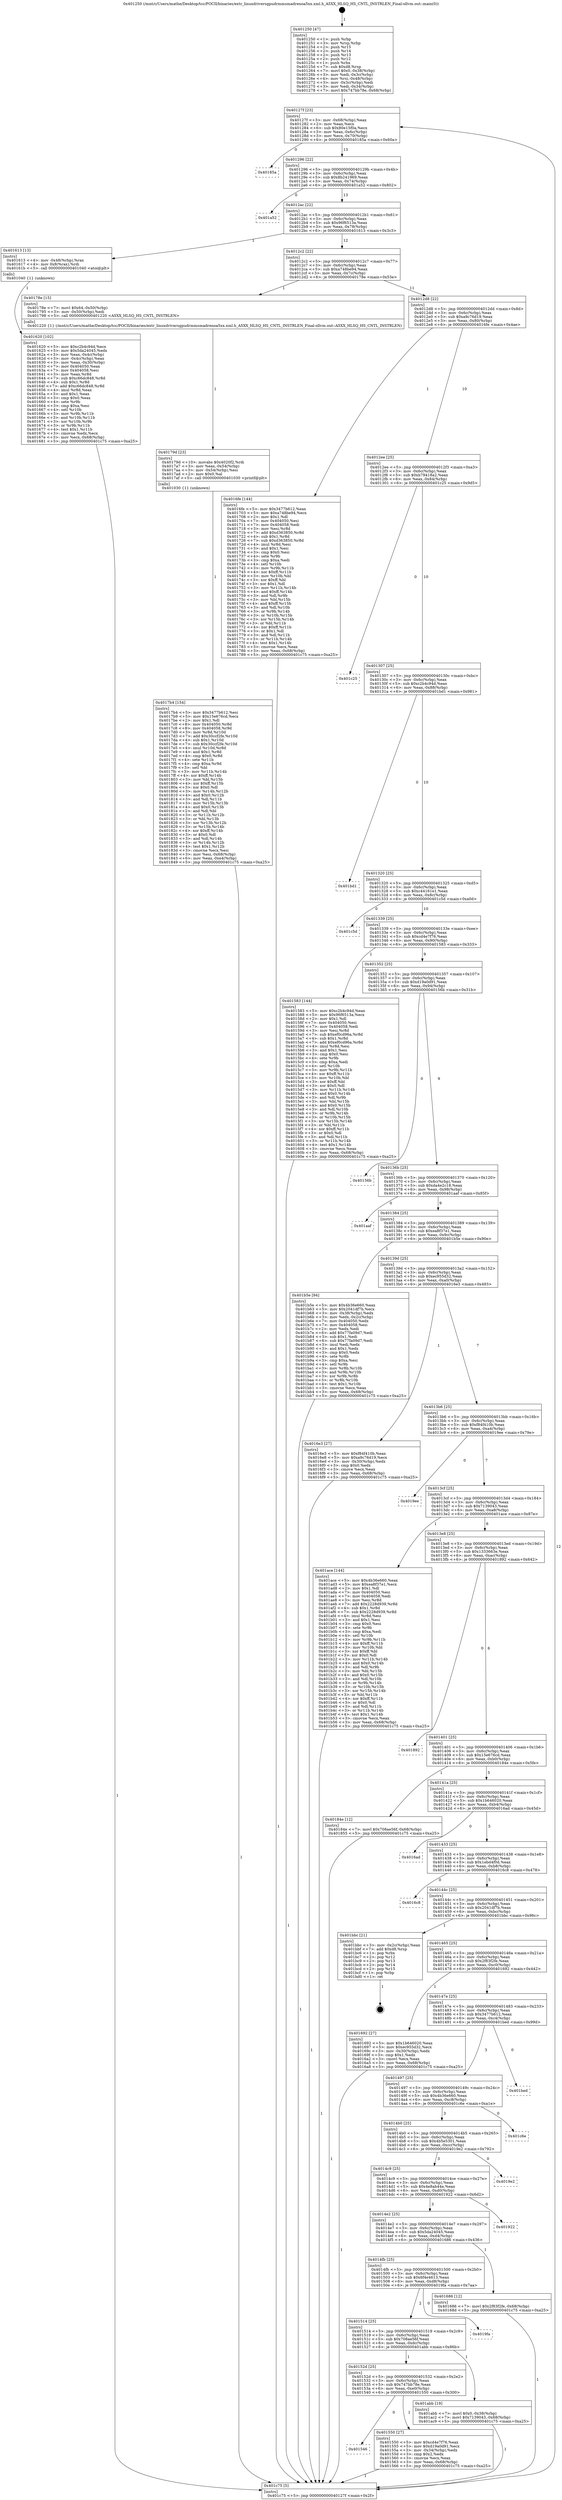 digraph "0x401250" {
  label = "0x401250 (/mnt/c/Users/mathe/Desktop/tcc/POCII/binaries/extr_linuxdriversgpudrmmsmadrenoa5xx.xml.h_A5XX_HLSQ_HS_CNTL_INSTRLEN_Final-ollvm.out::main(0))"
  labelloc = "t"
  node[shape=record]

  Entry [label="",width=0.3,height=0.3,shape=circle,fillcolor=black,style=filled]
  "0x40127f" [label="{
     0x40127f [23]\l
     | [instrs]\l
     &nbsp;&nbsp;0x40127f \<+3\>: mov -0x68(%rbp),%eax\l
     &nbsp;&nbsp;0x401282 \<+2\>: mov %eax,%ecx\l
     &nbsp;&nbsp;0x401284 \<+6\>: sub $0x80e15f0a,%ecx\l
     &nbsp;&nbsp;0x40128a \<+3\>: mov %eax,-0x6c(%rbp)\l
     &nbsp;&nbsp;0x40128d \<+3\>: mov %ecx,-0x70(%rbp)\l
     &nbsp;&nbsp;0x401290 \<+6\>: je 000000000040185a \<main+0x60a\>\l
  }"]
  "0x40185a" [label="{
     0x40185a\l
  }", style=dashed]
  "0x401296" [label="{
     0x401296 [22]\l
     | [instrs]\l
     &nbsp;&nbsp;0x401296 \<+5\>: jmp 000000000040129b \<main+0x4b\>\l
     &nbsp;&nbsp;0x40129b \<+3\>: mov -0x6c(%rbp),%eax\l
     &nbsp;&nbsp;0x40129e \<+5\>: sub $0x8b241969,%eax\l
     &nbsp;&nbsp;0x4012a3 \<+3\>: mov %eax,-0x74(%rbp)\l
     &nbsp;&nbsp;0x4012a6 \<+6\>: je 0000000000401a52 \<main+0x802\>\l
  }"]
  Exit [label="",width=0.3,height=0.3,shape=circle,fillcolor=black,style=filled,peripheries=2]
  "0x401a52" [label="{
     0x401a52\l
  }", style=dashed]
  "0x4012ac" [label="{
     0x4012ac [22]\l
     | [instrs]\l
     &nbsp;&nbsp;0x4012ac \<+5\>: jmp 00000000004012b1 \<main+0x61\>\l
     &nbsp;&nbsp;0x4012b1 \<+3\>: mov -0x6c(%rbp),%eax\l
     &nbsp;&nbsp;0x4012b4 \<+5\>: sub $0x96f6513a,%eax\l
     &nbsp;&nbsp;0x4012b9 \<+3\>: mov %eax,-0x78(%rbp)\l
     &nbsp;&nbsp;0x4012bc \<+6\>: je 0000000000401613 \<main+0x3c3\>\l
  }"]
  "0x4017b4" [label="{
     0x4017b4 [154]\l
     | [instrs]\l
     &nbsp;&nbsp;0x4017b4 \<+5\>: mov $0x3477b612,%esi\l
     &nbsp;&nbsp;0x4017b9 \<+5\>: mov $0x15e676cd,%ecx\l
     &nbsp;&nbsp;0x4017be \<+2\>: mov $0x1,%dl\l
     &nbsp;&nbsp;0x4017c0 \<+8\>: mov 0x404050,%r8d\l
     &nbsp;&nbsp;0x4017c8 \<+8\>: mov 0x404058,%r9d\l
     &nbsp;&nbsp;0x4017d0 \<+3\>: mov %r8d,%r10d\l
     &nbsp;&nbsp;0x4017d3 \<+7\>: add $0x30ccf2fe,%r10d\l
     &nbsp;&nbsp;0x4017da \<+4\>: sub $0x1,%r10d\l
     &nbsp;&nbsp;0x4017de \<+7\>: sub $0x30ccf2fe,%r10d\l
     &nbsp;&nbsp;0x4017e5 \<+4\>: imul %r10d,%r8d\l
     &nbsp;&nbsp;0x4017e9 \<+4\>: and $0x1,%r8d\l
     &nbsp;&nbsp;0x4017ed \<+4\>: cmp $0x0,%r8d\l
     &nbsp;&nbsp;0x4017f1 \<+4\>: sete %r11b\l
     &nbsp;&nbsp;0x4017f5 \<+4\>: cmp $0xa,%r9d\l
     &nbsp;&nbsp;0x4017f9 \<+3\>: setl %bl\l
     &nbsp;&nbsp;0x4017fc \<+3\>: mov %r11b,%r14b\l
     &nbsp;&nbsp;0x4017ff \<+4\>: xor $0xff,%r14b\l
     &nbsp;&nbsp;0x401803 \<+3\>: mov %bl,%r15b\l
     &nbsp;&nbsp;0x401806 \<+4\>: xor $0xff,%r15b\l
     &nbsp;&nbsp;0x40180a \<+3\>: xor $0x0,%dl\l
     &nbsp;&nbsp;0x40180d \<+3\>: mov %r14b,%r12b\l
     &nbsp;&nbsp;0x401810 \<+4\>: and $0x0,%r12b\l
     &nbsp;&nbsp;0x401814 \<+3\>: and %dl,%r11b\l
     &nbsp;&nbsp;0x401817 \<+3\>: mov %r15b,%r13b\l
     &nbsp;&nbsp;0x40181a \<+4\>: and $0x0,%r13b\l
     &nbsp;&nbsp;0x40181e \<+2\>: and %dl,%bl\l
     &nbsp;&nbsp;0x401820 \<+3\>: or %r11b,%r12b\l
     &nbsp;&nbsp;0x401823 \<+3\>: or %bl,%r13b\l
     &nbsp;&nbsp;0x401826 \<+3\>: xor %r13b,%r12b\l
     &nbsp;&nbsp;0x401829 \<+3\>: or %r15b,%r14b\l
     &nbsp;&nbsp;0x40182c \<+4\>: xor $0xff,%r14b\l
     &nbsp;&nbsp;0x401830 \<+3\>: or $0x0,%dl\l
     &nbsp;&nbsp;0x401833 \<+3\>: and %dl,%r14b\l
     &nbsp;&nbsp;0x401836 \<+3\>: or %r14b,%r12b\l
     &nbsp;&nbsp;0x401839 \<+4\>: test $0x1,%r12b\l
     &nbsp;&nbsp;0x40183d \<+3\>: cmovne %ecx,%esi\l
     &nbsp;&nbsp;0x401840 \<+3\>: mov %esi,-0x68(%rbp)\l
     &nbsp;&nbsp;0x401843 \<+6\>: mov %eax,-0xe4(%rbp)\l
     &nbsp;&nbsp;0x401849 \<+5\>: jmp 0000000000401c75 \<main+0xa25\>\l
  }"]
  "0x401613" [label="{
     0x401613 [13]\l
     | [instrs]\l
     &nbsp;&nbsp;0x401613 \<+4\>: mov -0x48(%rbp),%rax\l
     &nbsp;&nbsp;0x401617 \<+4\>: mov 0x8(%rax),%rdi\l
     &nbsp;&nbsp;0x40161b \<+5\>: call 0000000000401040 \<atoi@plt\>\l
     | [calls]\l
     &nbsp;&nbsp;0x401040 \{1\} (unknown)\l
  }"]
  "0x4012c2" [label="{
     0x4012c2 [22]\l
     | [instrs]\l
     &nbsp;&nbsp;0x4012c2 \<+5\>: jmp 00000000004012c7 \<main+0x77\>\l
     &nbsp;&nbsp;0x4012c7 \<+3\>: mov -0x6c(%rbp),%eax\l
     &nbsp;&nbsp;0x4012ca \<+5\>: sub $0xa748be94,%eax\l
     &nbsp;&nbsp;0x4012cf \<+3\>: mov %eax,-0x7c(%rbp)\l
     &nbsp;&nbsp;0x4012d2 \<+6\>: je 000000000040178e \<main+0x53e\>\l
  }"]
  "0x40179d" [label="{
     0x40179d [23]\l
     | [instrs]\l
     &nbsp;&nbsp;0x40179d \<+10\>: movabs $0x4020f2,%rdi\l
     &nbsp;&nbsp;0x4017a7 \<+3\>: mov %eax,-0x54(%rbp)\l
     &nbsp;&nbsp;0x4017aa \<+3\>: mov -0x54(%rbp),%esi\l
     &nbsp;&nbsp;0x4017ad \<+2\>: mov $0x0,%al\l
     &nbsp;&nbsp;0x4017af \<+5\>: call 0000000000401030 \<printf@plt\>\l
     | [calls]\l
     &nbsp;&nbsp;0x401030 \{1\} (unknown)\l
  }"]
  "0x40178e" [label="{
     0x40178e [15]\l
     | [instrs]\l
     &nbsp;&nbsp;0x40178e \<+7\>: movl $0x64,-0x50(%rbp)\l
     &nbsp;&nbsp;0x401795 \<+3\>: mov -0x50(%rbp),%edi\l
     &nbsp;&nbsp;0x401798 \<+5\>: call 0000000000401220 \<A5XX_HLSQ_HS_CNTL_INSTRLEN\>\l
     | [calls]\l
     &nbsp;&nbsp;0x401220 \{1\} (/mnt/c/Users/mathe/Desktop/tcc/POCII/binaries/extr_linuxdriversgpudrmmsmadrenoa5xx.xml.h_A5XX_HLSQ_HS_CNTL_INSTRLEN_Final-ollvm.out::A5XX_HLSQ_HS_CNTL_INSTRLEN)\l
  }"]
  "0x4012d8" [label="{
     0x4012d8 [22]\l
     | [instrs]\l
     &nbsp;&nbsp;0x4012d8 \<+5\>: jmp 00000000004012dd \<main+0x8d\>\l
     &nbsp;&nbsp;0x4012dd \<+3\>: mov -0x6c(%rbp),%eax\l
     &nbsp;&nbsp;0x4012e0 \<+5\>: sub $0xa9c76d19,%eax\l
     &nbsp;&nbsp;0x4012e5 \<+3\>: mov %eax,-0x80(%rbp)\l
     &nbsp;&nbsp;0x4012e8 \<+6\>: je 00000000004016fe \<main+0x4ae\>\l
  }"]
  "0x401620" [label="{
     0x401620 [102]\l
     | [instrs]\l
     &nbsp;&nbsp;0x401620 \<+5\>: mov $0xc2b4c94d,%ecx\l
     &nbsp;&nbsp;0x401625 \<+5\>: mov $0x5da24045,%edx\l
     &nbsp;&nbsp;0x40162a \<+3\>: mov %eax,-0x4c(%rbp)\l
     &nbsp;&nbsp;0x40162d \<+3\>: mov -0x4c(%rbp),%eax\l
     &nbsp;&nbsp;0x401630 \<+3\>: mov %eax,-0x30(%rbp)\l
     &nbsp;&nbsp;0x401633 \<+7\>: mov 0x404050,%eax\l
     &nbsp;&nbsp;0x40163a \<+7\>: mov 0x404058,%esi\l
     &nbsp;&nbsp;0x401641 \<+3\>: mov %eax,%r8d\l
     &nbsp;&nbsp;0x401644 \<+7\>: sub $0xc66dc848,%r8d\l
     &nbsp;&nbsp;0x40164b \<+4\>: sub $0x1,%r8d\l
     &nbsp;&nbsp;0x40164f \<+7\>: add $0xc66dc848,%r8d\l
     &nbsp;&nbsp;0x401656 \<+4\>: imul %r8d,%eax\l
     &nbsp;&nbsp;0x40165a \<+3\>: and $0x1,%eax\l
     &nbsp;&nbsp;0x40165d \<+3\>: cmp $0x0,%eax\l
     &nbsp;&nbsp;0x401660 \<+4\>: sete %r9b\l
     &nbsp;&nbsp;0x401664 \<+3\>: cmp $0xa,%esi\l
     &nbsp;&nbsp;0x401667 \<+4\>: setl %r10b\l
     &nbsp;&nbsp;0x40166b \<+3\>: mov %r9b,%r11b\l
     &nbsp;&nbsp;0x40166e \<+3\>: and %r10b,%r11b\l
     &nbsp;&nbsp;0x401671 \<+3\>: xor %r10b,%r9b\l
     &nbsp;&nbsp;0x401674 \<+3\>: or %r9b,%r11b\l
     &nbsp;&nbsp;0x401677 \<+4\>: test $0x1,%r11b\l
     &nbsp;&nbsp;0x40167b \<+3\>: cmovne %edx,%ecx\l
     &nbsp;&nbsp;0x40167e \<+3\>: mov %ecx,-0x68(%rbp)\l
     &nbsp;&nbsp;0x401681 \<+5\>: jmp 0000000000401c75 \<main+0xa25\>\l
  }"]
  "0x4016fe" [label="{
     0x4016fe [144]\l
     | [instrs]\l
     &nbsp;&nbsp;0x4016fe \<+5\>: mov $0x3477b612,%eax\l
     &nbsp;&nbsp;0x401703 \<+5\>: mov $0xa748be94,%ecx\l
     &nbsp;&nbsp;0x401708 \<+2\>: mov $0x1,%dl\l
     &nbsp;&nbsp;0x40170a \<+7\>: mov 0x404050,%esi\l
     &nbsp;&nbsp;0x401711 \<+7\>: mov 0x404058,%edi\l
     &nbsp;&nbsp;0x401718 \<+3\>: mov %esi,%r8d\l
     &nbsp;&nbsp;0x40171b \<+7\>: add $0xd363850,%r8d\l
     &nbsp;&nbsp;0x401722 \<+4\>: sub $0x1,%r8d\l
     &nbsp;&nbsp;0x401726 \<+7\>: sub $0xd363850,%r8d\l
     &nbsp;&nbsp;0x40172d \<+4\>: imul %r8d,%esi\l
     &nbsp;&nbsp;0x401731 \<+3\>: and $0x1,%esi\l
     &nbsp;&nbsp;0x401734 \<+3\>: cmp $0x0,%esi\l
     &nbsp;&nbsp;0x401737 \<+4\>: sete %r9b\l
     &nbsp;&nbsp;0x40173b \<+3\>: cmp $0xa,%edi\l
     &nbsp;&nbsp;0x40173e \<+4\>: setl %r10b\l
     &nbsp;&nbsp;0x401742 \<+3\>: mov %r9b,%r11b\l
     &nbsp;&nbsp;0x401745 \<+4\>: xor $0xff,%r11b\l
     &nbsp;&nbsp;0x401749 \<+3\>: mov %r10b,%bl\l
     &nbsp;&nbsp;0x40174c \<+3\>: xor $0xff,%bl\l
     &nbsp;&nbsp;0x40174f \<+3\>: xor $0x1,%dl\l
     &nbsp;&nbsp;0x401752 \<+3\>: mov %r11b,%r14b\l
     &nbsp;&nbsp;0x401755 \<+4\>: and $0xff,%r14b\l
     &nbsp;&nbsp;0x401759 \<+3\>: and %dl,%r9b\l
     &nbsp;&nbsp;0x40175c \<+3\>: mov %bl,%r15b\l
     &nbsp;&nbsp;0x40175f \<+4\>: and $0xff,%r15b\l
     &nbsp;&nbsp;0x401763 \<+3\>: and %dl,%r10b\l
     &nbsp;&nbsp;0x401766 \<+3\>: or %r9b,%r14b\l
     &nbsp;&nbsp;0x401769 \<+3\>: or %r10b,%r15b\l
     &nbsp;&nbsp;0x40176c \<+3\>: xor %r15b,%r14b\l
     &nbsp;&nbsp;0x40176f \<+3\>: or %bl,%r11b\l
     &nbsp;&nbsp;0x401772 \<+4\>: xor $0xff,%r11b\l
     &nbsp;&nbsp;0x401776 \<+3\>: or $0x1,%dl\l
     &nbsp;&nbsp;0x401779 \<+3\>: and %dl,%r11b\l
     &nbsp;&nbsp;0x40177c \<+3\>: or %r11b,%r14b\l
     &nbsp;&nbsp;0x40177f \<+4\>: test $0x1,%r14b\l
     &nbsp;&nbsp;0x401783 \<+3\>: cmovne %ecx,%eax\l
     &nbsp;&nbsp;0x401786 \<+3\>: mov %eax,-0x68(%rbp)\l
     &nbsp;&nbsp;0x401789 \<+5\>: jmp 0000000000401c75 \<main+0xa25\>\l
  }"]
  "0x4012ee" [label="{
     0x4012ee [25]\l
     | [instrs]\l
     &nbsp;&nbsp;0x4012ee \<+5\>: jmp 00000000004012f3 \<main+0xa3\>\l
     &nbsp;&nbsp;0x4012f3 \<+3\>: mov -0x6c(%rbp),%eax\l
     &nbsp;&nbsp;0x4012f6 \<+5\>: sub $0xb79418a2,%eax\l
     &nbsp;&nbsp;0x4012fb \<+6\>: mov %eax,-0x84(%rbp)\l
     &nbsp;&nbsp;0x401301 \<+6\>: je 0000000000401c25 \<main+0x9d5\>\l
  }"]
  "0x401250" [label="{
     0x401250 [47]\l
     | [instrs]\l
     &nbsp;&nbsp;0x401250 \<+1\>: push %rbp\l
     &nbsp;&nbsp;0x401251 \<+3\>: mov %rsp,%rbp\l
     &nbsp;&nbsp;0x401254 \<+2\>: push %r15\l
     &nbsp;&nbsp;0x401256 \<+2\>: push %r14\l
     &nbsp;&nbsp;0x401258 \<+2\>: push %r13\l
     &nbsp;&nbsp;0x40125a \<+2\>: push %r12\l
     &nbsp;&nbsp;0x40125c \<+1\>: push %rbx\l
     &nbsp;&nbsp;0x40125d \<+7\>: sub $0xd8,%rsp\l
     &nbsp;&nbsp;0x401264 \<+7\>: movl $0x0,-0x38(%rbp)\l
     &nbsp;&nbsp;0x40126b \<+3\>: mov %edi,-0x3c(%rbp)\l
     &nbsp;&nbsp;0x40126e \<+4\>: mov %rsi,-0x48(%rbp)\l
     &nbsp;&nbsp;0x401272 \<+3\>: mov -0x3c(%rbp),%edi\l
     &nbsp;&nbsp;0x401275 \<+3\>: mov %edi,-0x34(%rbp)\l
     &nbsp;&nbsp;0x401278 \<+7\>: movl $0x747bb78e,-0x68(%rbp)\l
  }"]
  "0x401c25" [label="{
     0x401c25\l
  }", style=dashed]
  "0x401307" [label="{
     0x401307 [25]\l
     | [instrs]\l
     &nbsp;&nbsp;0x401307 \<+5\>: jmp 000000000040130c \<main+0xbc\>\l
     &nbsp;&nbsp;0x40130c \<+3\>: mov -0x6c(%rbp),%eax\l
     &nbsp;&nbsp;0x40130f \<+5\>: sub $0xc2b4c94d,%eax\l
     &nbsp;&nbsp;0x401314 \<+6\>: mov %eax,-0x88(%rbp)\l
     &nbsp;&nbsp;0x40131a \<+6\>: je 0000000000401bd1 \<main+0x981\>\l
  }"]
  "0x401c75" [label="{
     0x401c75 [5]\l
     | [instrs]\l
     &nbsp;&nbsp;0x401c75 \<+5\>: jmp 000000000040127f \<main+0x2f\>\l
  }"]
  "0x401bd1" [label="{
     0x401bd1\l
  }", style=dashed]
  "0x401320" [label="{
     0x401320 [25]\l
     | [instrs]\l
     &nbsp;&nbsp;0x401320 \<+5\>: jmp 0000000000401325 \<main+0xd5\>\l
     &nbsp;&nbsp;0x401325 \<+3\>: mov -0x6c(%rbp),%eax\l
     &nbsp;&nbsp;0x401328 \<+5\>: sub $0xc44161e1,%eax\l
     &nbsp;&nbsp;0x40132d \<+6\>: mov %eax,-0x8c(%rbp)\l
     &nbsp;&nbsp;0x401333 \<+6\>: je 0000000000401c5d \<main+0xa0d\>\l
  }"]
  "0x401546" [label="{
     0x401546\l
  }", style=dashed]
  "0x401c5d" [label="{
     0x401c5d\l
  }", style=dashed]
  "0x401339" [label="{
     0x401339 [25]\l
     | [instrs]\l
     &nbsp;&nbsp;0x401339 \<+5\>: jmp 000000000040133e \<main+0xee\>\l
     &nbsp;&nbsp;0x40133e \<+3\>: mov -0x6c(%rbp),%eax\l
     &nbsp;&nbsp;0x401341 \<+5\>: sub $0xcd4e7f76,%eax\l
     &nbsp;&nbsp;0x401346 \<+6\>: mov %eax,-0x90(%rbp)\l
     &nbsp;&nbsp;0x40134c \<+6\>: je 0000000000401583 \<main+0x333\>\l
  }"]
  "0x401550" [label="{
     0x401550 [27]\l
     | [instrs]\l
     &nbsp;&nbsp;0x401550 \<+5\>: mov $0xcd4e7f76,%eax\l
     &nbsp;&nbsp;0x401555 \<+5\>: mov $0xd19a0d91,%ecx\l
     &nbsp;&nbsp;0x40155a \<+3\>: mov -0x34(%rbp),%edx\l
     &nbsp;&nbsp;0x40155d \<+3\>: cmp $0x2,%edx\l
     &nbsp;&nbsp;0x401560 \<+3\>: cmovne %ecx,%eax\l
     &nbsp;&nbsp;0x401563 \<+3\>: mov %eax,-0x68(%rbp)\l
     &nbsp;&nbsp;0x401566 \<+5\>: jmp 0000000000401c75 \<main+0xa25\>\l
  }"]
  "0x401583" [label="{
     0x401583 [144]\l
     | [instrs]\l
     &nbsp;&nbsp;0x401583 \<+5\>: mov $0xc2b4c94d,%eax\l
     &nbsp;&nbsp;0x401588 \<+5\>: mov $0x96f6513a,%ecx\l
     &nbsp;&nbsp;0x40158d \<+2\>: mov $0x1,%dl\l
     &nbsp;&nbsp;0x40158f \<+7\>: mov 0x404050,%esi\l
     &nbsp;&nbsp;0x401596 \<+7\>: mov 0x404058,%edi\l
     &nbsp;&nbsp;0x40159d \<+3\>: mov %esi,%r8d\l
     &nbsp;&nbsp;0x4015a0 \<+7\>: sub $0xef0cd96a,%r8d\l
     &nbsp;&nbsp;0x4015a7 \<+4\>: sub $0x1,%r8d\l
     &nbsp;&nbsp;0x4015ab \<+7\>: add $0xef0cd96a,%r8d\l
     &nbsp;&nbsp;0x4015b2 \<+4\>: imul %r8d,%esi\l
     &nbsp;&nbsp;0x4015b6 \<+3\>: and $0x1,%esi\l
     &nbsp;&nbsp;0x4015b9 \<+3\>: cmp $0x0,%esi\l
     &nbsp;&nbsp;0x4015bc \<+4\>: sete %r9b\l
     &nbsp;&nbsp;0x4015c0 \<+3\>: cmp $0xa,%edi\l
     &nbsp;&nbsp;0x4015c3 \<+4\>: setl %r10b\l
     &nbsp;&nbsp;0x4015c7 \<+3\>: mov %r9b,%r11b\l
     &nbsp;&nbsp;0x4015ca \<+4\>: xor $0xff,%r11b\l
     &nbsp;&nbsp;0x4015ce \<+3\>: mov %r10b,%bl\l
     &nbsp;&nbsp;0x4015d1 \<+3\>: xor $0xff,%bl\l
     &nbsp;&nbsp;0x4015d4 \<+3\>: xor $0x0,%dl\l
     &nbsp;&nbsp;0x4015d7 \<+3\>: mov %r11b,%r14b\l
     &nbsp;&nbsp;0x4015da \<+4\>: and $0x0,%r14b\l
     &nbsp;&nbsp;0x4015de \<+3\>: and %dl,%r9b\l
     &nbsp;&nbsp;0x4015e1 \<+3\>: mov %bl,%r15b\l
     &nbsp;&nbsp;0x4015e4 \<+4\>: and $0x0,%r15b\l
     &nbsp;&nbsp;0x4015e8 \<+3\>: and %dl,%r10b\l
     &nbsp;&nbsp;0x4015eb \<+3\>: or %r9b,%r14b\l
     &nbsp;&nbsp;0x4015ee \<+3\>: or %r10b,%r15b\l
     &nbsp;&nbsp;0x4015f1 \<+3\>: xor %r15b,%r14b\l
     &nbsp;&nbsp;0x4015f4 \<+3\>: or %bl,%r11b\l
     &nbsp;&nbsp;0x4015f7 \<+4\>: xor $0xff,%r11b\l
     &nbsp;&nbsp;0x4015fb \<+3\>: or $0x0,%dl\l
     &nbsp;&nbsp;0x4015fe \<+3\>: and %dl,%r11b\l
     &nbsp;&nbsp;0x401601 \<+3\>: or %r11b,%r14b\l
     &nbsp;&nbsp;0x401604 \<+4\>: test $0x1,%r14b\l
     &nbsp;&nbsp;0x401608 \<+3\>: cmovne %ecx,%eax\l
     &nbsp;&nbsp;0x40160b \<+3\>: mov %eax,-0x68(%rbp)\l
     &nbsp;&nbsp;0x40160e \<+5\>: jmp 0000000000401c75 \<main+0xa25\>\l
  }"]
  "0x401352" [label="{
     0x401352 [25]\l
     | [instrs]\l
     &nbsp;&nbsp;0x401352 \<+5\>: jmp 0000000000401357 \<main+0x107\>\l
     &nbsp;&nbsp;0x401357 \<+3\>: mov -0x6c(%rbp),%eax\l
     &nbsp;&nbsp;0x40135a \<+5\>: sub $0xd19a0d91,%eax\l
     &nbsp;&nbsp;0x40135f \<+6\>: mov %eax,-0x94(%rbp)\l
     &nbsp;&nbsp;0x401365 \<+6\>: je 000000000040156b \<main+0x31b\>\l
  }"]
  "0x40152d" [label="{
     0x40152d [25]\l
     | [instrs]\l
     &nbsp;&nbsp;0x40152d \<+5\>: jmp 0000000000401532 \<main+0x2e2\>\l
     &nbsp;&nbsp;0x401532 \<+3\>: mov -0x6c(%rbp),%eax\l
     &nbsp;&nbsp;0x401535 \<+5\>: sub $0x747bb78e,%eax\l
     &nbsp;&nbsp;0x40153a \<+6\>: mov %eax,-0xe0(%rbp)\l
     &nbsp;&nbsp;0x401540 \<+6\>: je 0000000000401550 \<main+0x300\>\l
  }"]
  "0x40156b" [label="{
     0x40156b\l
  }", style=dashed]
  "0x40136b" [label="{
     0x40136b [25]\l
     | [instrs]\l
     &nbsp;&nbsp;0x40136b \<+5\>: jmp 0000000000401370 \<main+0x120\>\l
     &nbsp;&nbsp;0x401370 \<+3\>: mov -0x6c(%rbp),%eax\l
     &nbsp;&nbsp;0x401373 \<+5\>: sub $0xda4e2c18,%eax\l
     &nbsp;&nbsp;0x401378 \<+6\>: mov %eax,-0x98(%rbp)\l
     &nbsp;&nbsp;0x40137e \<+6\>: je 0000000000401aaf \<main+0x85f\>\l
  }"]
  "0x401abb" [label="{
     0x401abb [19]\l
     | [instrs]\l
     &nbsp;&nbsp;0x401abb \<+7\>: movl $0x0,-0x38(%rbp)\l
     &nbsp;&nbsp;0x401ac2 \<+7\>: movl $0x7139043,-0x68(%rbp)\l
     &nbsp;&nbsp;0x401ac9 \<+5\>: jmp 0000000000401c75 \<main+0xa25\>\l
  }"]
  "0x401aaf" [label="{
     0x401aaf\l
  }", style=dashed]
  "0x401384" [label="{
     0x401384 [25]\l
     | [instrs]\l
     &nbsp;&nbsp;0x401384 \<+5\>: jmp 0000000000401389 \<main+0x139\>\l
     &nbsp;&nbsp;0x401389 \<+3\>: mov -0x6c(%rbp),%eax\l
     &nbsp;&nbsp;0x40138c \<+5\>: sub $0xea8f37e1,%eax\l
     &nbsp;&nbsp;0x401391 \<+6\>: mov %eax,-0x9c(%rbp)\l
     &nbsp;&nbsp;0x401397 \<+6\>: je 0000000000401b5e \<main+0x90e\>\l
  }"]
  "0x401514" [label="{
     0x401514 [25]\l
     | [instrs]\l
     &nbsp;&nbsp;0x401514 \<+5\>: jmp 0000000000401519 \<main+0x2c9\>\l
     &nbsp;&nbsp;0x401519 \<+3\>: mov -0x6c(%rbp),%eax\l
     &nbsp;&nbsp;0x40151c \<+5\>: sub $0x708ae56f,%eax\l
     &nbsp;&nbsp;0x401521 \<+6\>: mov %eax,-0xdc(%rbp)\l
     &nbsp;&nbsp;0x401527 \<+6\>: je 0000000000401abb \<main+0x86b\>\l
  }"]
  "0x401b5e" [label="{
     0x401b5e [94]\l
     | [instrs]\l
     &nbsp;&nbsp;0x401b5e \<+5\>: mov $0x4b36e660,%eax\l
     &nbsp;&nbsp;0x401b63 \<+5\>: mov $0x2041df7b,%ecx\l
     &nbsp;&nbsp;0x401b68 \<+3\>: mov -0x38(%rbp),%edx\l
     &nbsp;&nbsp;0x401b6b \<+3\>: mov %edx,-0x2c(%rbp)\l
     &nbsp;&nbsp;0x401b6e \<+7\>: mov 0x404050,%edx\l
     &nbsp;&nbsp;0x401b75 \<+7\>: mov 0x404058,%esi\l
     &nbsp;&nbsp;0x401b7c \<+2\>: mov %edx,%edi\l
     &nbsp;&nbsp;0x401b7e \<+6\>: add $0x77fa09d7,%edi\l
     &nbsp;&nbsp;0x401b84 \<+3\>: sub $0x1,%edi\l
     &nbsp;&nbsp;0x401b87 \<+6\>: sub $0x77fa09d7,%edi\l
     &nbsp;&nbsp;0x401b8d \<+3\>: imul %edi,%edx\l
     &nbsp;&nbsp;0x401b90 \<+3\>: and $0x1,%edx\l
     &nbsp;&nbsp;0x401b93 \<+3\>: cmp $0x0,%edx\l
     &nbsp;&nbsp;0x401b96 \<+4\>: sete %r8b\l
     &nbsp;&nbsp;0x401b9a \<+3\>: cmp $0xa,%esi\l
     &nbsp;&nbsp;0x401b9d \<+4\>: setl %r9b\l
     &nbsp;&nbsp;0x401ba1 \<+3\>: mov %r8b,%r10b\l
     &nbsp;&nbsp;0x401ba4 \<+3\>: and %r9b,%r10b\l
     &nbsp;&nbsp;0x401ba7 \<+3\>: xor %r9b,%r8b\l
     &nbsp;&nbsp;0x401baa \<+3\>: or %r8b,%r10b\l
     &nbsp;&nbsp;0x401bad \<+4\>: test $0x1,%r10b\l
     &nbsp;&nbsp;0x401bb1 \<+3\>: cmovne %ecx,%eax\l
     &nbsp;&nbsp;0x401bb4 \<+3\>: mov %eax,-0x68(%rbp)\l
     &nbsp;&nbsp;0x401bb7 \<+5\>: jmp 0000000000401c75 \<main+0xa25\>\l
  }"]
  "0x40139d" [label="{
     0x40139d [25]\l
     | [instrs]\l
     &nbsp;&nbsp;0x40139d \<+5\>: jmp 00000000004013a2 \<main+0x152\>\l
     &nbsp;&nbsp;0x4013a2 \<+3\>: mov -0x6c(%rbp),%eax\l
     &nbsp;&nbsp;0x4013a5 \<+5\>: sub $0xec955d32,%eax\l
     &nbsp;&nbsp;0x4013aa \<+6\>: mov %eax,-0xa0(%rbp)\l
     &nbsp;&nbsp;0x4013b0 \<+6\>: je 00000000004016e3 \<main+0x493\>\l
  }"]
  "0x4019fa" [label="{
     0x4019fa\l
  }", style=dashed]
  "0x4016e3" [label="{
     0x4016e3 [27]\l
     | [instrs]\l
     &nbsp;&nbsp;0x4016e3 \<+5\>: mov $0xf84f410b,%eax\l
     &nbsp;&nbsp;0x4016e8 \<+5\>: mov $0xa9c76d19,%ecx\l
     &nbsp;&nbsp;0x4016ed \<+3\>: mov -0x30(%rbp),%edx\l
     &nbsp;&nbsp;0x4016f0 \<+3\>: cmp $0x0,%edx\l
     &nbsp;&nbsp;0x4016f3 \<+3\>: cmove %ecx,%eax\l
     &nbsp;&nbsp;0x4016f6 \<+3\>: mov %eax,-0x68(%rbp)\l
     &nbsp;&nbsp;0x4016f9 \<+5\>: jmp 0000000000401c75 \<main+0xa25\>\l
  }"]
  "0x4013b6" [label="{
     0x4013b6 [25]\l
     | [instrs]\l
     &nbsp;&nbsp;0x4013b6 \<+5\>: jmp 00000000004013bb \<main+0x16b\>\l
     &nbsp;&nbsp;0x4013bb \<+3\>: mov -0x6c(%rbp),%eax\l
     &nbsp;&nbsp;0x4013be \<+5\>: sub $0xf84f410b,%eax\l
     &nbsp;&nbsp;0x4013c3 \<+6\>: mov %eax,-0xa4(%rbp)\l
     &nbsp;&nbsp;0x4013c9 \<+6\>: je 00000000004019ee \<main+0x79e\>\l
  }"]
  "0x4014fb" [label="{
     0x4014fb [25]\l
     | [instrs]\l
     &nbsp;&nbsp;0x4014fb \<+5\>: jmp 0000000000401500 \<main+0x2b0\>\l
     &nbsp;&nbsp;0x401500 \<+3\>: mov -0x6c(%rbp),%eax\l
     &nbsp;&nbsp;0x401503 \<+5\>: sub $0x6f4e4613,%eax\l
     &nbsp;&nbsp;0x401508 \<+6\>: mov %eax,-0xd8(%rbp)\l
     &nbsp;&nbsp;0x40150e \<+6\>: je 00000000004019fa \<main+0x7aa\>\l
  }"]
  "0x4019ee" [label="{
     0x4019ee\l
  }", style=dashed]
  "0x4013cf" [label="{
     0x4013cf [25]\l
     | [instrs]\l
     &nbsp;&nbsp;0x4013cf \<+5\>: jmp 00000000004013d4 \<main+0x184\>\l
     &nbsp;&nbsp;0x4013d4 \<+3\>: mov -0x6c(%rbp),%eax\l
     &nbsp;&nbsp;0x4013d7 \<+5\>: sub $0x7139043,%eax\l
     &nbsp;&nbsp;0x4013dc \<+6\>: mov %eax,-0xa8(%rbp)\l
     &nbsp;&nbsp;0x4013e2 \<+6\>: je 0000000000401ace \<main+0x87e\>\l
  }"]
  "0x401686" [label="{
     0x401686 [12]\l
     | [instrs]\l
     &nbsp;&nbsp;0x401686 \<+7\>: movl $0x2f83f2fe,-0x68(%rbp)\l
     &nbsp;&nbsp;0x40168d \<+5\>: jmp 0000000000401c75 \<main+0xa25\>\l
  }"]
  "0x401ace" [label="{
     0x401ace [144]\l
     | [instrs]\l
     &nbsp;&nbsp;0x401ace \<+5\>: mov $0x4b36e660,%eax\l
     &nbsp;&nbsp;0x401ad3 \<+5\>: mov $0xea8f37e1,%ecx\l
     &nbsp;&nbsp;0x401ad8 \<+2\>: mov $0x1,%dl\l
     &nbsp;&nbsp;0x401ada \<+7\>: mov 0x404050,%esi\l
     &nbsp;&nbsp;0x401ae1 \<+7\>: mov 0x404058,%edi\l
     &nbsp;&nbsp;0x401ae8 \<+3\>: mov %esi,%r8d\l
     &nbsp;&nbsp;0x401aeb \<+7\>: add $0x2228d939,%r8d\l
     &nbsp;&nbsp;0x401af2 \<+4\>: sub $0x1,%r8d\l
     &nbsp;&nbsp;0x401af6 \<+7\>: sub $0x2228d939,%r8d\l
     &nbsp;&nbsp;0x401afd \<+4\>: imul %r8d,%esi\l
     &nbsp;&nbsp;0x401b01 \<+3\>: and $0x1,%esi\l
     &nbsp;&nbsp;0x401b04 \<+3\>: cmp $0x0,%esi\l
     &nbsp;&nbsp;0x401b07 \<+4\>: sete %r9b\l
     &nbsp;&nbsp;0x401b0b \<+3\>: cmp $0xa,%edi\l
     &nbsp;&nbsp;0x401b0e \<+4\>: setl %r10b\l
     &nbsp;&nbsp;0x401b12 \<+3\>: mov %r9b,%r11b\l
     &nbsp;&nbsp;0x401b15 \<+4\>: xor $0xff,%r11b\l
     &nbsp;&nbsp;0x401b19 \<+3\>: mov %r10b,%bl\l
     &nbsp;&nbsp;0x401b1c \<+3\>: xor $0xff,%bl\l
     &nbsp;&nbsp;0x401b1f \<+3\>: xor $0x0,%dl\l
     &nbsp;&nbsp;0x401b22 \<+3\>: mov %r11b,%r14b\l
     &nbsp;&nbsp;0x401b25 \<+4\>: and $0x0,%r14b\l
     &nbsp;&nbsp;0x401b29 \<+3\>: and %dl,%r9b\l
     &nbsp;&nbsp;0x401b2c \<+3\>: mov %bl,%r15b\l
     &nbsp;&nbsp;0x401b2f \<+4\>: and $0x0,%r15b\l
     &nbsp;&nbsp;0x401b33 \<+3\>: and %dl,%r10b\l
     &nbsp;&nbsp;0x401b36 \<+3\>: or %r9b,%r14b\l
     &nbsp;&nbsp;0x401b39 \<+3\>: or %r10b,%r15b\l
     &nbsp;&nbsp;0x401b3c \<+3\>: xor %r15b,%r14b\l
     &nbsp;&nbsp;0x401b3f \<+3\>: or %bl,%r11b\l
     &nbsp;&nbsp;0x401b42 \<+4\>: xor $0xff,%r11b\l
     &nbsp;&nbsp;0x401b46 \<+3\>: or $0x0,%dl\l
     &nbsp;&nbsp;0x401b49 \<+3\>: and %dl,%r11b\l
     &nbsp;&nbsp;0x401b4c \<+3\>: or %r11b,%r14b\l
     &nbsp;&nbsp;0x401b4f \<+4\>: test $0x1,%r14b\l
     &nbsp;&nbsp;0x401b53 \<+3\>: cmovne %ecx,%eax\l
     &nbsp;&nbsp;0x401b56 \<+3\>: mov %eax,-0x68(%rbp)\l
     &nbsp;&nbsp;0x401b59 \<+5\>: jmp 0000000000401c75 \<main+0xa25\>\l
  }"]
  "0x4013e8" [label="{
     0x4013e8 [25]\l
     | [instrs]\l
     &nbsp;&nbsp;0x4013e8 \<+5\>: jmp 00000000004013ed \<main+0x19d\>\l
     &nbsp;&nbsp;0x4013ed \<+3\>: mov -0x6c(%rbp),%eax\l
     &nbsp;&nbsp;0x4013f0 \<+5\>: sub $0x1333663e,%eax\l
     &nbsp;&nbsp;0x4013f5 \<+6\>: mov %eax,-0xac(%rbp)\l
     &nbsp;&nbsp;0x4013fb \<+6\>: je 0000000000401892 \<main+0x642\>\l
  }"]
  "0x4014e2" [label="{
     0x4014e2 [25]\l
     | [instrs]\l
     &nbsp;&nbsp;0x4014e2 \<+5\>: jmp 00000000004014e7 \<main+0x297\>\l
     &nbsp;&nbsp;0x4014e7 \<+3\>: mov -0x6c(%rbp),%eax\l
     &nbsp;&nbsp;0x4014ea \<+5\>: sub $0x5da24045,%eax\l
     &nbsp;&nbsp;0x4014ef \<+6\>: mov %eax,-0xd4(%rbp)\l
     &nbsp;&nbsp;0x4014f5 \<+6\>: je 0000000000401686 \<main+0x436\>\l
  }"]
  "0x401892" [label="{
     0x401892\l
  }", style=dashed]
  "0x401401" [label="{
     0x401401 [25]\l
     | [instrs]\l
     &nbsp;&nbsp;0x401401 \<+5\>: jmp 0000000000401406 \<main+0x1b6\>\l
     &nbsp;&nbsp;0x401406 \<+3\>: mov -0x6c(%rbp),%eax\l
     &nbsp;&nbsp;0x401409 \<+5\>: sub $0x15e676cd,%eax\l
     &nbsp;&nbsp;0x40140e \<+6\>: mov %eax,-0xb0(%rbp)\l
     &nbsp;&nbsp;0x401414 \<+6\>: je 000000000040184e \<main+0x5fe\>\l
  }"]
  "0x401922" [label="{
     0x401922\l
  }", style=dashed]
  "0x40184e" [label="{
     0x40184e [12]\l
     | [instrs]\l
     &nbsp;&nbsp;0x40184e \<+7\>: movl $0x708ae56f,-0x68(%rbp)\l
     &nbsp;&nbsp;0x401855 \<+5\>: jmp 0000000000401c75 \<main+0xa25\>\l
  }"]
  "0x40141a" [label="{
     0x40141a [25]\l
     | [instrs]\l
     &nbsp;&nbsp;0x40141a \<+5\>: jmp 000000000040141f \<main+0x1cf\>\l
     &nbsp;&nbsp;0x40141f \<+3\>: mov -0x6c(%rbp),%eax\l
     &nbsp;&nbsp;0x401422 \<+5\>: sub $0x1b646020,%eax\l
     &nbsp;&nbsp;0x401427 \<+6\>: mov %eax,-0xb4(%rbp)\l
     &nbsp;&nbsp;0x40142d \<+6\>: je 00000000004016ad \<main+0x45d\>\l
  }"]
  "0x4014c9" [label="{
     0x4014c9 [25]\l
     | [instrs]\l
     &nbsp;&nbsp;0x4014c9 \<+5\>: jmp 00000000004014ce \<main+0x27e\>\l
     &nbsp;&nbsp;0x4014ce \<+3\>: mov -0x6c(%rbp),%eax\l
     &nbsp;&nbsp;0x4014d1 \<+5\>: sub $0x4e8ab44e,%eax\l
     &nbsp;&nbsp;0x4014d6 \<+6\>: mov %eax,-0xd0(%rbp)\l
     &nbsp;&nbsp;0x4014dc \<+6\>: je 0000000000401922 \<main+0x6d2\>\l
  }"]
  "0x4016ad" [label="{
     0x4016ad\l
  }", style=dashed]
  "0x401433" [label="{
     0x401433 [25]\l
     | [instrs]\l
     &nbsp;&nbsp;0x401433 \<+5\>: jmp 0000000000401438 \<main+0x1e8\>\l
     &nbsp;&nbsp;0x401438 \<+3\>: mov -0x6c(%rbp),%eax\l
     &nbsp;&nbsp;0x40143b \<+5\>: sub $0x1ebd4f0d,%eax\l
     &nbsp;&nbsp;0x401440 \<+6\>: mov %eax,-0xb8(%rbp)\l
     &nbsp;&nbsp;0x401446 \<+6\>: je 00000000004016c8 \<main+0x478\>\l
  }"]
  "0x4019e2" [label="{
     0x4019e2\l
  }", style=dashed]
  "0x4016c8" [label="{
     0x4016c8\l
  }", style=dashed]
  "0x40144c" [label="{
     0x40144c [25]\l
     | [instrs]\l
     &nbsp;&nbsp;0x40144c \<+5\>: jmp 0000000000401451 \<main+0x201\>\l
     &nbsp;&nbsp;0x401451 \<+3\>: mov -0x6c(%rbp),%eax\l
     &nbsp;&nbsp;0x401454 \<+5\>: sub $0x2041df7b,%eax\l
     &nbsp;&nbsp;0x401459 \<+6\>: mov %eax,-0xbc(%rbp)\l
     &nbsp;&nbsp;0x40145f \<+6\>: je 0000000000401bbc \<main+0x96c\>\l
  }"]
  "0x4014b0" [label="{
     0x4014b0 [25]\l
     | [instrs]\l
     &nbsp;&nbsp;0x4014b0 \<+5\>: jmp 00000000004014b5 \<main+0x265\>\l
     &nbsp;&nbsp;0x4014b5 \<+3\>: mov -0x6c(%rbp),%eax\l
     &nbsp;&nbsp;0x4014b8 \<+5\>: sub $0x4b5e5301,%eax\l
     &nbsp;&nbsp;0x4014bd \<+6\>: mov %eax,-0xcc(%rbp)\l
     &nbsp;&nbsp;0x4014c3 \<+6\>: je 00000000004019e2 \<main+0x792\>\l
  }"]
  "0x401bbc" [label="{
     0x401bbc [21]\l
     | [instrs]\l
     &nbsp;&nbsp;0x401bbc \<+3\>: mov -0x2c(%rbp),%eax\l
     &nbsp;&nbsp;0x401bbf \<+7\>: add $0xd8,%rsp\l
     &nbsp;&nbsp;0x401bc6 \<+1\>: pop %rbx\l
     &nbsp;&nbsp;0x401bc7 \<+2\>: pop %r12\l
     &nbsp;&nbsp;0x401bc9 \<+2\>: pop %r13\l
     &nbsp;&nbsp;0x401bcb \<+2\>: pop %r14\l
     &nbsp;&nbsp;0x401bcd \<+2\>: pop %r15\l
     &nbsp;&nbsp;0x401bcf \<+1\>: pop %rbp\l
     &nbsp;&nbsp;0x401bd0 \<+1\>: ret\l
  }"]
  "0x401465" [label="{
     0x401465 [25]\l
     | [instrs]\l
     &nbsp;&nbsp;0x401465 \<+5\>: jmp 000000000040146a \<main+0x21a\>\l
     &nbsp;&nbsp;0x40146a \<+3\>: mov -0x6c(%rbp),%eax\l
     &nbsp;&nbsp;0x40146d \<+5\>: sub $0x2f83f2fe,%eax\l
     &nbsp;&nbsp;0x401472 \<+6\>: mov %eax,-0xc0(%rbp)\l
     &nbsp;&nbsp;0x401478 \<+6\>: je 0000000000401692 \<main+0x442\>\l
  }"]
  "0x401c6e" [label="{
     0x401c6e\l
  }", style=dashed]
  "0x401692" [label="{
     0x401692 [27]\l
     | [instrs]\l
     &nbsp;&nbsp;0x401692 \<+5\>: mov $0x1b646020,%eax\l
     &nbsp;&nbsp;0x401697 \<+5\>: mov $0xec955d32,%ecx\l
     &nbsp;&nbsp;0x40169c \<+3\>: mov -0x30(%rbp),%edx\l
     &nbsp;&nbsp;0x40169f \<+3\>: cmp $0x1,%edx\l
     &nbsp;&nbsp;0x4016a2 \<+3\>: cmovl %ecx,%eax\l
     &nbsp;&nbsp;0x4016a5 \<+3\>: mov %eax,-0x68(%rbp)\l
     &nbsp;&nbsp;0x4016a8 \<+5\>: jmp 0000000000401c75 \<main+0xa25\>\l
  }"]
  "0x40147e" [label="{
     0x40147e [25]\l
     | [instrs]\l
     &nbsp;&nbsp;0x40147e \<+5\>: jmp 0000000000401483 \<main+0x233\>\l
     &nbsp;&nbsp;0x401483 \<+3\>: mov -0x6c(%rbp),%eax\l
     &nbsp;&nbsp;0x401486 \<+5\>: sub $0x3477b612,%eax\l
     &nbsp;&nbsp;0x40148b \<+6\>: mov %eax,-0xc4(%rbp)\l
     &nbsp;&nbsp;0x401491 \<+6\>: je 0000000000401bed \<main+0x99d\>\l
  }"]
  "0x401497" [label="{
     0x401497 [25]\l
     | [instrs]\l
     &nbsp;&nbsp;0x401497 \<+5\>: jmp 000000000040149c \<main+0x24c\>\l
     &nbsp;&nbsp;0x40149c \<+3\>: mov -0x6c(%rbp),%eax\l
     &nbsp;&nbsp;0x40149f \<+5\>: sub $0x4b36e660,%eax\l
     &nbsp;&nbsp;0x4014a4 \<+6\>: mov %eax,-0xc8(%rbp)\l
     &nbsp;&nbsp;0x4014aa \<+6\>: je 0000000000401c6e \<main+0xa1e\>\l
  }"]
  "0x401bed" [label="{
     0x401bed\l
  }", style=dashed]
  Entry -> "0x401250" [label=" 1"]
  "0x40127f" -> "0x40185a" [label=" 0"]
  "0x40127f" -> "0x401296" [label=" 13"]
  "0x401bbc" -> Exit [label=" 1"]
  "0x401296" -> "0x401a52" [label=" 0"]
  "0x401296" -> "0x4012ac" [label=" 13"]
  "0x401b5e" -> "0x401c75" [label=" 1"]
  "0x4012ac" -> "0x401613" [label=" 1"]
  "0x4012ac" -> "0x4012c2" [label=" 12"]
  "0x401ace" -> "0x401c75" [label=" 1"]
  "0x4012c2" -> "0x40178e" [label=" 1"]
  "0x4012c2" -> "0x4012d8" [label=" 11"]
  "0x401abb" -> "0x401c75" [label=" 1"]
  "0x4012d8" -> "0x4016fe" [label=" 1"]
  "0x4012d8" -> "0x4012ee" [label=" 10"]
  "0x40184e" -> "0x401c75" [label=" 1"]
  "0x4012ee" -> "0x401c25" [label=" 0"]
  "0x4012ee" -> "0x401307" [label=" 10"]
  "0x4017b4" -> "0x401c75" [label=" 1"]
  "0x401307" -> "0x401bd1" [label=" 0"]
  "0x401307" -> "0x401320" [label=" 10"]
  "0x40179d" -> "0x4017b4" [label=" 1"]
  "0x401320" -> "0x401c5d" [label=" 0"]
  "0x401320" -> "0x401339" [label=" 10"]
  "0x40178e" -> "0x40179d" [label=" 1"]
  "0x401339" -> "0x401583" [label=" 1"]
  "0x401339" -> "0x401352" [label=" 9"]
  "0x4016fe" -> "0x401c75" [label=" 1"]
  "0x401352" -> "0x40156b" [label=" 0"]
  "0x401352" -> "0x40136b" [label=" 9"]
  "0x401692" -> "0x401c75" [label=" 1"]
  "0x40136b" -> "0x401aaf" [label=" 0"]
  "0x40136b" -> "0x401384" [label=" 9"]
  "0x401686" -> "0x401c75" [label=" 1"]
  "0x401384" -> "0x401b5e" [label=" 1"]
  "0x401384" -> "0x40139d" [label=" 8"]
  "0x401613" -> "0x401620" [label=" 1"]
  "0x40139d" -> "0x4016e3" [label=" 1"]
  "0x40139d" -> "0x4013b6" [label=" 7"]
  "0x401583" -> "0x401c75" [label=" 1"]
  "0x4013b6" -> "0x4019ee" [label=" 0"]
  "0x4013b6" -> "0x4013cf" [label=" 7"]
  "0x401250" -> "0x40127f" [label=" 1"]
  "0x4013cf" -> "0x401ace" [label=" 1"]
  "0x4013cf" -> "0x4013e8" [label=" 6"]
  "0x401550" -> "0x401c75" [label=" 1"]
  "0x4013e8" -> "0x401892" [label=" 0"]
  "0x4013e8" -> "0x401401" [label=" 6"]
  "0x40152d" -> "0x401550" [label=" 1"]
  "0x401401" -> "0x40184e" [label=" 1"]
  "0x401401" -> "0x40141a" [label=" 5"]
  "0x4016e3" -> "0x401c75" [label=" 1"]
  "0x40141a" -> "0x4016ad" [label=" 0"]
  "0x40141a" -> "0x401433" [label=" 5"]
  "0x401514" -> "0x401abb" [label=" 1"]
  "0x401433" -> "0x4016c8" [label=" 0"]
  "0x401433" -> "0x40144c" [label=" 5"]
  "0x401620" -> "0x401c75" [label=" 1"]
  "0x40144c" -> "0x401bbc" [label=" 1"]
  "0x40144c" -> "0x401465" [label=" 4"]
  "0x4014fb" -> "0x4019fa" [label=" 0"]
  "0x401465" -> "0x401692" [label=" 1"]
  "0x401465" -> "0x40147e" [label=" 3"]
  "0x401c75" -> "0x40127f" [label=" 12"]
  "0x40147e" -> "0x401bed" [label=" 0"]
  "0x40147e" -> "0x401497" [label=" 3"]
  "0x4014e2" -> "0x4014fb" [label=" 2"]
  "0x401497" -> "0x401c6e" [label=" 0"]
  "0x401497" -> "0x4014b0" [label=" 3"]
  "0x4014fb" -> "0x401514" [label=" 2"]
  "0x4014b0" -> "0x4019e2" [label=" 0"]
  "0x4014b0" -> "0x4014c9" [label=" 3"]
  "0x401514" -> "0x40152d" [label=" 1"]
  "0x4014c9" -> "0x401922" [label=" 0"]
  "0x4014c9" -> "0x4014e2" [label=" 3"]
  "0x40152d" -> "0x401546" [label=" 0"]
  "0x4014e2" -> "0x401686" [label=" 1"]
}

